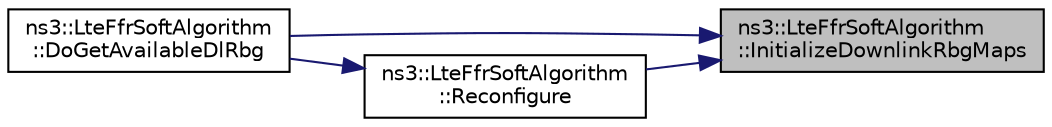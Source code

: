 digraph "ns3::LteFfrSoftAlgorithm::InitializeDownlinkRbgMaps"
{
 // LATEX_PDF_SIZE
  edge [fontname="Helvetica",fontsize="10",labelfontname="Helvetica",labelfontsize="10"];
  node [fontname="Helvetica",fontsize="10",shape=record];
  rankdir="RL";
  Node1 [label="ns3::LteFfrSoftAlgorithm\l::InitializeDownlinkRbgMaps",height=0.2,width=0.4,color="black", fillcolor="grey75", style="filled", fontcolor="black",tooltip="Initialize downlink RBG maps function."];
  Node1 -> Node2 [dir="back",color="midnightblue",fontsize="10",style="solid",fontname="Helvetica"];
  Node2 [label="ns3::LteFfrSoftAlgorithm\l::DoGetAvailableDlRbg",height=0.2,width=0.4,color="black", fillcolor="white", style="filled",URL="$classns3_1_1_lte_ffr_soft_algorithm.html#ac137b396b2af6df7414b0d60f0626a2e",tooltip="Implementation of LteFfrSapProvider::GetAvailableDlRbg."];
  Node1 -> Node3 [dir="back",color="midnightblue",fontsize="10",style="solid",fontname="Helvetica"];
  Node3 [label="ns3::LteFfrSoftAlgorithm\l::Reconfigure",height=0.2,width=0.4,color="black", fillcolor="white", style="filled",URL="$classns3_1_1_lte_ffr_soft_algorithm.html#a04d927a34e1972425eacfdcbb6b39a72",tooltip="Automatic FR reconfiguration."];
  Node3 -> Node2 [dir="back",color="midnightblue",fontsize="10",style="solid",fontname="Helvetica"];
}
